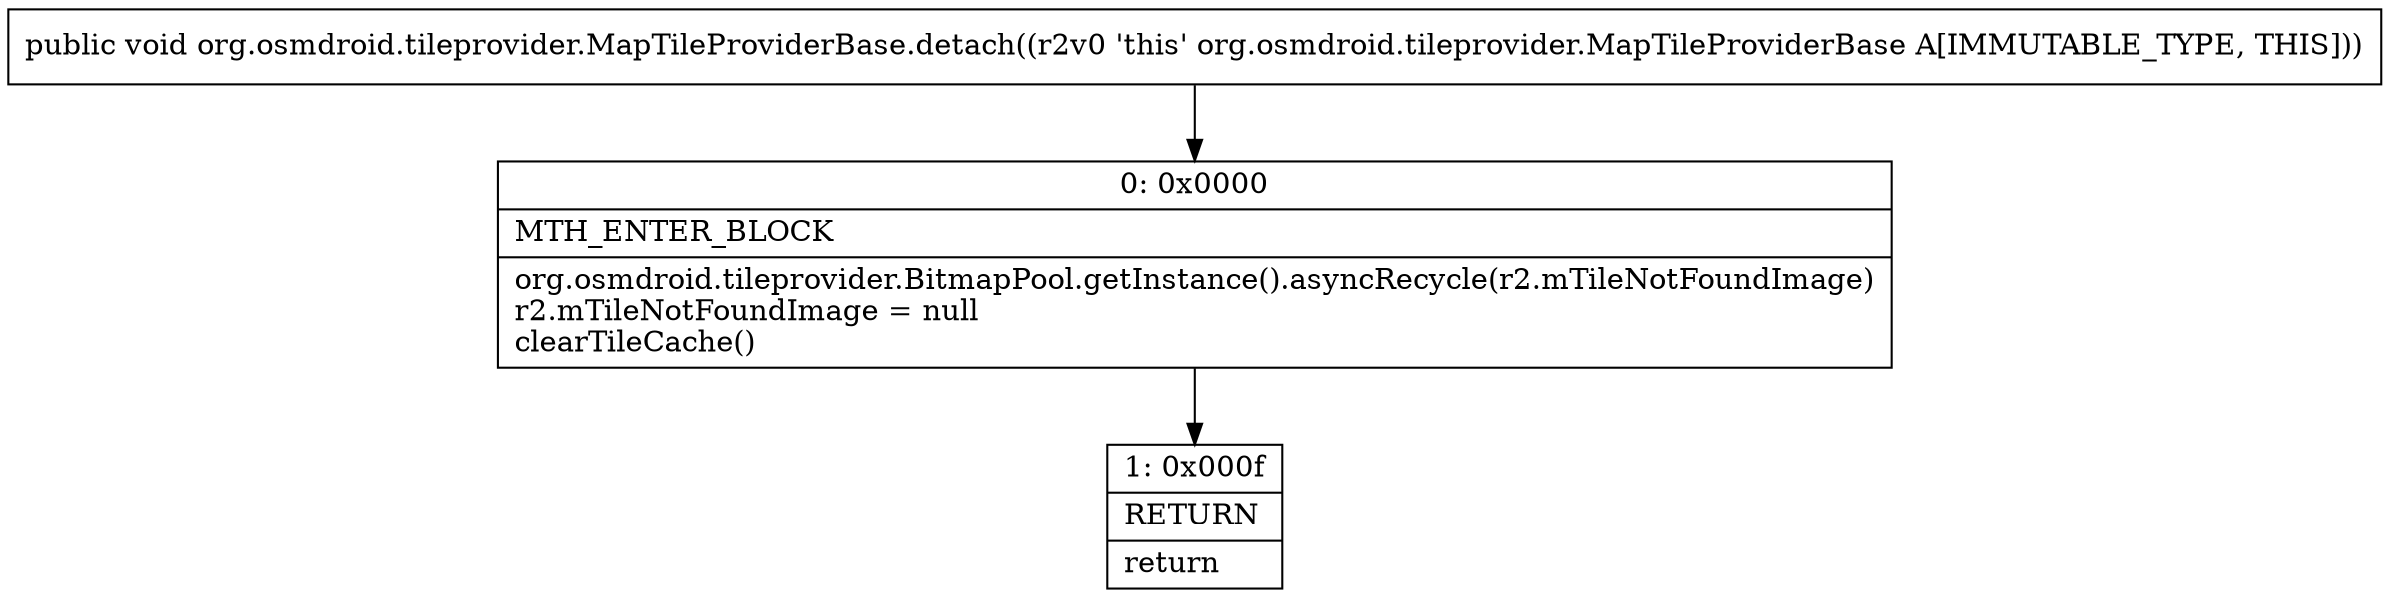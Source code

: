 digraph "CFG fororg.osmdroid.tileprovider.MapTileProviderBase.detach()V" {
Node_0 [shape=record,label="{0\:\ 0x0000|MTH_ENTER_BLOCK\l|org.osmdroid.tileprovider.BitmapPool.getInstance().asyncRecycle(r2.mTileNotFoundImage)\lr2.mTileNotFoundImage = null\lclearTileCache()\l}"];
Node_1 [shape=record,label="{1\:\ 0x000f|RETURN\l|return\l}"];
MethodNode[shape=record,label="{public void org.osmdroid.tileprovider.MapTileProviderBase.detach((r2v0 'this' org.osmdroid.tileprovider.MapTileProviderBase A[IMMUTABLE_TYPE, THIS])) }"];
MethodNode -> Node_0;
Node_0 -> Node_1;
}

